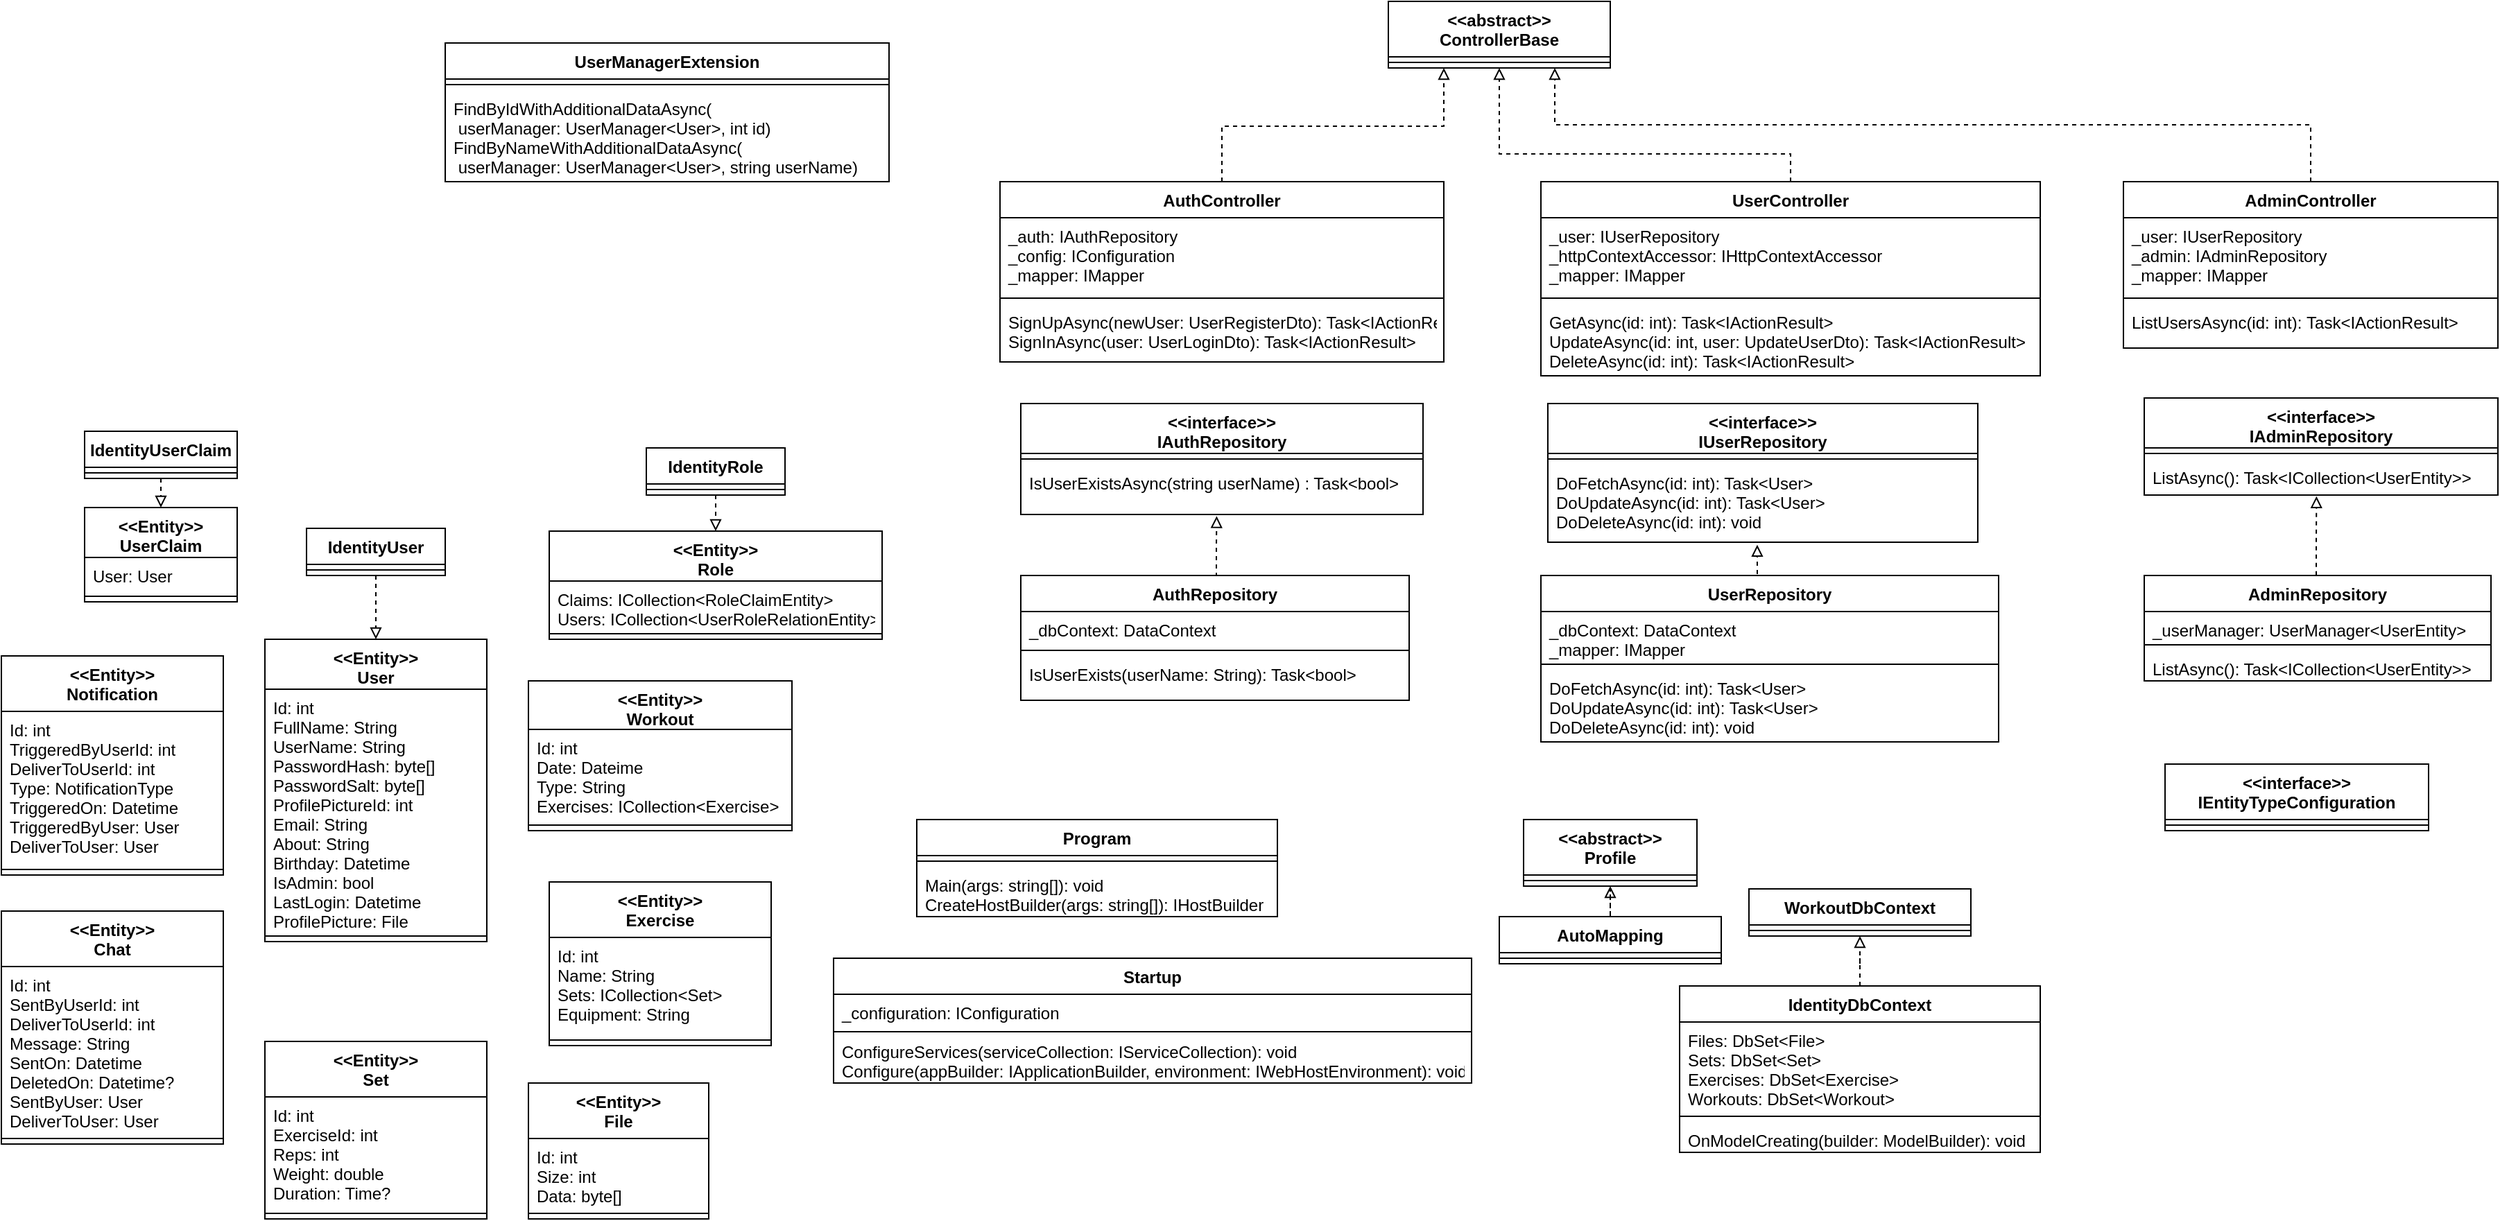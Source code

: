 <mxfile version="14.4.3" type="device"><diagram id="C5RBs43oDa-KdzZeNtuy" name="Page-1"><mxGraphModel dx="2782" dy="2136" grid="1" gridSize="10" guides="1" tooltips="1" connect="1" arrows="1" fold="1" page="1" pageScale="1" pageWidth="827" pageHeight="1169" math="0" shadow="0"><root><mxCell id="WIyWlLk6GJQsqaUBKTNV-0"/><mxCell id="WIyWlLk6GJQsqaUBKTNV-1" parent="WIyWlLk6GJQsqaUBKTNV-0"/><mxCell id="jJZRjI1ncMIVMqgNboZj-0" value="Program" style="swimlane;fontStyle=1;align=center;verticalAlign=top;childLayout=stackLayout;horizontal=1;startSize=26;horizontalStack=0;resizeParent=1;resizeParentMax=0;resizeLast=0;collapsible=1;marginBottom=0;" parent="WIyWlLk6GJQsqaUBKTNV-1" vertex="1"><mxGeometry x="-160" y="470" width="260" height="70" as="geometry"/></mxCell><mxCell id="jJZRjI1ncMIVMqgNboZj-2" value="" style="line;strokeWidth=1;fillColor=none;align=left;verticalAlign=middle;spacingTop=-1;spacingLeft=3;spacingRight=3;rotatable=0;labelPosition=right;points=[];portConstraint=eastwest;" parent="jJZRjI1ncMIVMqgNboZj-0" vertex="1"><mxGeometry y="26" width="260" height="8" as="geometry"/></mxCell><mxCell id="jJZRjI1ncMIVMqgNboZj-3" value="Main(args: string[]): void&#10;CreateHostBuilder(args: string[]): IHostBuilder" style="text;strokeColor=none;fillColor=none;align=left;verticalAlign=top;spacingLeft=4;spacingRight=4;overflow=hidden;rotatable=0;points=[[0,0.5],[1,0.5]];portConstraint=eastwest;" parent="jJZRjI1ncMIVMqgNboZj-0" vertex="1"><mxGeometry y="34" width="260" height="36" as="geometry"/></mxCell><mxCell id="jJZRjI1ncMIVMqgNboZj-8" value="Startup" style="swimlane;fontStyle=1;align=center;verticalAlign=top;childLayout=stackLayout;horizontal=1;startSize=26;horizontalStack=0;resizeParent=1;resizeParentMax=0;resizeLast=0;collapsible=1;marginBottom=0;" parent="WIyWlLk6GJQsqaUBKTNV-1" vertex="1"><mxGeometry x="-220" y="570" width="460" height="90" as="geometry"/></mxCell><mxCell id="jJZRjI1ncMIVMqgNboZj-9" value="_configuration: IConfiguration" style="text;strokeColor=none;fillColor=none;align=left;verticalAlign=top;spacingLeft=4;spacingRight=4;overflow=hidden;rotatable=0;points=[[0,0.5],[1,0.5]];portConstraint=eastwest;" parent="jJZRjI1ncMIVMqgNboZj-8" vertex="1"><mxGeometry y="26" width="460" height="26" as="geometry"/></mxCell><mxCell id="jJZRjI1ncMIVMqgNboZj-10" value="" style="line;strokeWidth=1;fillColor=none;align=left;verticalAlign=middle;spacingTop=-1;spacingLeft=3;spacingRight=3;rotatable=0;labelPosition=right;points=[];portConstraint=eastwest;" parent="jJZRjI1ncMIVMqgNboZj-8" vertex="1"><mxGeometry y="52" width="460" height="2" as="geometry"/></mxCell><mxCell id="jJZRjI1ncMIVMqgNboZj-11" value="ConfigureServices(serviceCollection: IServiceCollection): void&#10;Configure(appBuilder: IApplicationBuilder, environment: IWebHostEnvironment): void" style="text;strokeColor=none;fillColor=none;align=left;verticalAlign=top;spacingLeft=4;spacingRight=4;overflow=hidden;rotatable=0;points=[[0,0.5],[1,0.5]];portConstraint=eastwest;" parent="jJZRjI1ncMIVMqgNboZj-8" vertex="1"><mxGeometry y="54" width="460" height="36" as="geometry"/></mxCell><mxCell id="jJZRjI1ncMIVMqgNboZj-20" style="edgeStyle=orthogonalEdgeStyle;rounded=0;orthogonalLoop=1;jettySize=auto;html=1;entryX=0.5;entryY=1;entryDx=0;entryDy=0;dashed=1;endArrow=block;endFill=0;" parent="WIyWlLk6GJQsqaUBKTNV-1" source="jJZRjI1ncMIVMqgNboZj-12" target="jJZRjI1ncMIVMqgNboZj-16" edge="1"><mxGeometry relative="1" as="geometry"/></mxCell><mxCell id="jJZRjI1ncMIVMqgNboZj-12" value="AutoMapping" style="swimlane;fontStyle=1;align=center;verticalAlign=top;childLayout=stackLayout;horizontal=1;startSize=26;horizontalStack=0;resizeParent=1;resizeParentMax=0;resizeLast=0;collapsible=1;marginBottom=0;" parent="WIyWlLk6GJQsqaUBKTNV-1" vertex="1"><mxGeometry x="260" y="540" width="160" height="34" as="geometry"/></mxCell><mxCell id="jJZRjI1ncMIVMqgNboZj-14" value="" style="line;strokeWidth=1;fillColor=none;align=left;verticalAlign=middle;spacingTop=-1;spacingLeft=3;spacingRight=3;rotatable=0;labelPosition=right;points=[];portConstraint=eastwest;" parent="jJZRjI1ncMIVMqgNboZj-12" vertex="1"><mxGeometry y="26" width="160" height="8" as="geometry"/></mxCell><mxCell id="jJZRjI1ncMIVMqgNboZj-16" value="&lt;&lt;abstract&gt;&gt;&#10;Profile" style="swimlane;fontStyle=1;align=center;verticalAlign=top;childLayout=stackLayout;horizontal=1;startSize=40;horizontalStack=0;resizeParent=1;resizeParentMax=0;resizeLast=0;collapsible=1;marginBottom=0;" parent="WIyWlLk6GJQsqaUBKTNV-1" vertex="1"><mxGeometry x="277.5" y="470" width="125" height="48" as="geometry"><mxRectangle x="-15" y="320" width="110" height="40" as="alternateBounds"/></mxGeometry></mxCell><mxCell id="jJZRjI1ncMIVMqgNboZj-18" value="" style="line;strokeWidth=1;fillColor=none;align=left;verticalAlign=middle;spacingTop=-1;spacingLeft=3;spacingRight=3;rotatable=0;labelPosition=right;points=[];portConstraint=eastwest;" parent="jJZRjI1ncMIVMqgNboZj-16" vertex="1"><mxGeometry y="40" width="125" height="8" as="geometry"/></mxCell><mxCell id="jJZRjI1ncMIVMqgNboZj-21" value="&lt;&lt;Entity&gt;&gt;&#10;User" style="swimlane;fontStyle=1;align=center;verticalAlign=top;childLayout=stackLayout;horizontal=1;startSize=36;horizontalStack=0;resizeParent=1;resizeParentMax=0;resizeLast=0;collapsible=1;marginBottom=0;" parent="WIyWlLk6GJQsqaUBKTNV-1" vertex="1"><mxGeometry x="-630" y="340" width="160" height="218" as="geometry"/></mxCell><mxCell id="jJZRjI1ncMIVMqgNboZj-22" value="Id: int&#10;FullName: String&#10;UserName: String&#10;PasswordHash: byte[]&#10;PasswordSalt: byte[]&#10;ProfilePictureId: int&#10;Email: String&#10;About: String&#10;Birthday: Datetime&#10;IsAdmin: bool&#10;LastLogin: Datetime&#10;ProfilePicture: File" style="text;strokeColor=none;fillColor=none;align=left;verticalAlign=top;spacingLeft=4;spacingRight=4;overflow=hidden;rotatable=0;points=[[0,0.5],[1,0.5]];portConstraint=eastwest;" parent="jJZRjI1ncMIVMqgNboZj-21" vertex="1"><mxGeometry y="36" width="160" height="174" as="geometry"/></mxCell><mxCell id="jJZRjI1ncMIVMqgNboZj-23" value="" style="line;strokeWidth=1;fillColor=none;align=left;verticalAlign=middle;spacingTop=-1;spacingLeft=3;spacingRight=3;rotatable=0;labelPosition=right;points=[];portConstraint=eastwest;" parent="jJZRjI1ncMIVMqgNboZj-21" vertex="1"><mxGeometry y="210" width="160" height="8" as="geometry"/></mxCell><mxCell id="jJZRjI1ncMIVMqgNboZj-25" value="&lt;&lt;Entity&gt;&gt;&#10;Workout" style="swimlane;fontStyle=1;align=center;verticalAlign=top;childLayout=stackLayout;horizontal=1;startSize=35;horizontalStack=0;resizeParent=1;resizeParentMax=0;resizeLast=0;collapsible=1;marginBottom=0;" parent="WIyWlLk6GJQsqaUBKTNV-1" vertex="1"><mxGeometry x="-440" y="370" width="190" height="108" as="geometry"/></mxCell><mxCell id="jJZRjI1ncMIVMqgNboZj-26" value="Id: int&#10;Date: Dateime&#10;Type: String&#10;Exercises: ICollection&lt;Exercise&gt;" style="text;strokeColor=none;fillColor=none;align=left;verticalAlign=top;spacingLeft=4;spacingRight=4;overflow=hidden;rotatable=0;points=[[0,0.5],[1,0.5]];portConstraint=eastwest;" parent="jJZRjI1ncMIVMqgNboZj-25" vertex="1"><mxGeometry y="35" width="190" height="65" as="geometry"/></mxCell><mxCell id="jJZRjI1ncMIVMqgNboZj-27" value="" style="line;strokeWidth=1;fillColor=none;align=left;verticalAlign=middle;spacingTop=-1;spacingLeft=3;spacingRight=3;rotatable=0;labelPosition=right;points=[];portConstraint=eastwest;" parent="jJZRjI1ncMIVMqgNboZj-25" vertex="1"><mxGeometry y="100" width="190" height="8" as="geometry"/></mxCell><mxCell id="jJZRjI1ncMIVMqgNboZj-29" value="&lt;&lt;Entity&gt;&gt;&#10;Exercise" style="swimlane;fontStyle=1;align=center;verticalAlign=top;childLayout=stackLayout;horizontal=1;startSize=40;horizontalStack=0;resizeParent=1;resizeParentMax=0;resizeLast=0;collapsible=1;marginBottom=0;" parent="WIyWlLk6GJQsqaUBKTNV-1" vertex="1"><mxGeometry x="-425" y="515" width="160" height="118" as="geometry"/></mxCell><mxCell id="jJZRjI1ncMIVMqgNboZj-30" value="Id: int&#10;Name: String&#10;Sets: ICollection&lt;Set&gt;&#10;Equipment: String" style="text;strokeColor=none;fillColor=none;align=left;verticalAlign=top;spacingLeft=4;spacingRight=4;overflow=hidden;rotatable=0;points=[[0,0.5],[1,0.5]];portConstraint=eastwest;" parent="jJZRjI1ncMIVMqgNboZj-29" vertex="1"><mxGeometry y="40" width="160" height="70" as="geometry"/></mxCell><mxCell id="jJZRjI1ncMIVMqgNboZj-31" value="" style="line;strokeWidth=1;fillColor=none;align=left;verticalAlign=middle;spacingTop=-1;spacingLeft=3;spacingRight=3;rotatable=0;labelPosition=right;points=[];portConstraint=eastwest;" parent="jJZRjI1ncMIVMqgNboZj-29" vertex="1"><mxGeometry y="110" width="160" height="8" as="geometry"/></mxCell><mxCell id="jJZRjI1ncMIVMqgNboZj-41" style="edgeStyle=orthogonalEdgeStyle;rounded=0;orthogonalLoop=1;jettySize=auto;html=1;entryX=0.5;entryY=1;entryDx=0;entryDy=0;dashed=1;endArrow=block;endFill=0;" parent="WIyWlLk6GJQsqaUBKTNV-1" source="jJZRjI1ncMIVMqgNboZj-33" target="jJZRjI1ncMIVMqgNboZj-37" edge="1"><mxGeometry relative="1" as="geometry"/></mxCell><mxCell id="jJZRjI1ncMIVMqgNboZj-33" value="IdentityDbContext" style="swimlane;fontStyle=1;align=center;verticalAlign=top;childLayout=stackLayout;horizontal=1;startSize=26;horizontalStack=0;resizeParent=1;resizeParentMax=0;resizeLast=0;collapsible=1;marginBottom=0;" parent="WIyWlLk6GJQsqaUBKTNV-1" vertex="1"><mxGeometry x="390" y="590" width="260" height="120" as="geometry"/></mxCell><mxCell id="jJZRjI1ncMIVMqgNboZj-34" value="Files: DbSet&lt;File&gt;&#10;Sets: DbSet&lt;Set&gt;&#10;Exercises: DbSet&lt;Exercise&gt;&#10;Workouts: DbSet&lt;Workout&gt;" style="text;strokeColor=none;fillColor=none;align=left;verticalAlign=top;spacingLeft=4;spacingRight=4;overflow=hidden;rotatable=0;points=[[0,0.5],[1,0.5]];portConstraint=eastwest;" parent="jJZRjI1ncMIVMqgNboZj-33" vertex="1"><mxGeometry y="26" width="260" height="64" as="geometry"/></mxCell><mxCell id="jJZRjI1ncMIVMqgNboZj-35" value="" style="line;strokeWidth=1;fillColor=none;align=left;verticalAlign=middle;spacingTop=-1;spacingLeft=3;spacingRight=3;rotatable=0;labelPosition=right;points=[];portConstraint=eastwest;" parent="jJZRjI1ncMIVMqgNboZj-33" vertex="1"><mxGeometry y="90" width="260" height="8" as="geometry"/></mxCell><mxCell id="jJZRjI1ncMIVMqgNboZj-36" value="OnModelCreating(builder: ModelBuilder): void" style="text;strokeColor=none;fillColor=none;align=left;verticalAlign=top;spacingLeft=4;spacingRight=4;overflow=hidden;rotatable=0;points=[[0,0.5],[1,0.5]];portConstraint=eastwest;" parent="jJZRjI1ncMIVMqgNboZj-33" vertex="1"><mxGeometry y="98" width="260" height="22" as="geometry"/></mxCell><mxCell id="jJZRjI1ncMIVMqgNboZj-37" value="WorkoutDbContext" style="swimlane;fontStyle=1;align=center;verticalAlign=top;childLayout=stackLayout;horizontal=1;startSize=26;horizontalStack=0;resizeParent=1;resizeParentMax=0;resizeLast=0;collapsible=1;marginBottom=0;" parent="WIyWlLk6GJQsqaUBKTNV-1" vertex="1"><mxGeometry x="440" y="520" width="160" height="34" as="geometry"/></mxCell><mxCell id="jJZRjI1ncMIVMqgNboZj-39" value="" style="line;strokeWidth=1;fillColor=none;align=left;verticalAlign=middle;spacingTop=-1;spacingLeft=3;spacingRight=3;rotatable=0;labelPosition=right;points=[];portConstraint=eastwest;" parent="jJZRjI1ncMIVMqgNboZj-37" vertex="1"><mxGeometry y="26" width="160" height="8" as="geometry"/></mxCell><mxCell id="jJZRjI1ncMIVMqgNboZj-42" value="&lt;&lt;abstract&gt;&gt;&#10;ControllerBase" style="swimlane;fontStyle=1;align=center;verticalAlign=top;childLayout=stackLayout;horizontal=1;startSize=40;horizontalStack=0;resizeParent=1;resizeParentMax=0;resizeLast=0;collapsible=1;marginBottom=0;" parent="WIyWlLk6GJQsqaUBKTNV-1" vertex="1"><mxGeometry x="180" y="-120" width="160" height="48" as="geometry"/></mxCell><mxCell id="jJZRjI1ncMIVMqgNboZj-44" value="" style="line;strokeWidth=1;fillColor=none;align=left;verticalAlign=middle;spacingTop=-1;spacingLeft=3;spacingRight=3;rotatable=0;labelPosition=right;points=[];portConstraint=eastwest;" parent="jJZRjI1ncMIVMqgNboZj-42" vertex="1"><mxGeometry y="40" width="160" height="8" as="geometry"/></mxCell><mxCell id="jJZRjI1ncMIVMqgNboZj-50" style="edgeStyle=orthogonalEdgeStyle;rounded=0;orthogonalLoop=1;jettySize=auto;html=1;dashed=1;endArrow=block;endFill=0;exitX=0.5;exitY=0;exitDx=0;exitDy=0;entryX=0.25;entryY=1;entryDx=0;entryDy=0;" parent="WIyWlLk6GJQsqaUBKTNV-1" source="jJZRjI1ncMIVMqgNboZj-46" target="jJZRjI1ncMIVMqgNboZj-42" edge="1"><mxGeometry relative="1" as="geometry"><mxPoint x="210" y="-50" as="targetPoint"/><Array as="points"><mxPoint x="60" y="-30"/><mxPoint x="220" y="-30"/></Array></mxGeometry></mxCell><mxCell id="jJZRjI1ncMIVMqgNboZj-46" value="AuthController" style="swimlane;fontStyle=1;align=center;verticalAlign=top;childLayout=stackLayout;horizontal=1;startSize=26;horizontalStack=0;resizeParent=1;resizeParentMax=0;resizeLast=0;collapsible=1;marginBottom=0;" parent="WIyWlLk6GJQsqaUBKTNV-1" vertex="1"><mxGeometry x="-100" y="10" width="320" height="130" as="geometry"/></mxCell><mxCell id="jJZRjI1ncMIVMqgNboZj-47" value="_auth: IAuthRepository&#10;_config: IConfiguration&#10;_mapper: IMapper" style="text;strokeColor=none;fillColor=none;align=left;verticalAlign=top;spacingLeft=4;spacingRight=4;overflow=hidden;rotatable=0;points=[[0,0.5],[1,0.5]];portConstraint=eastwest;" parent="jJZRjI1ncMIVMqgNboZj-46" vertex="1"><mxGeometry y="26" width="320" height="54" as="geometry"/></mxCell><mxCell id="jJZRjI1ncMIVMqgNboZj-48" value="" style="line;strokeWidth=1;fillColor=none;align=left;verticalAlign=middle;spacingTop=-1;spacingLeft=3;spacingRight=3;rotatable=0;labelPosition=right;points=[];portConstraint=eastwest;" parent="jJZRjI1ncMIVMqgNboZj-46" vertex="1"><mxGeometry y="80" width="320" height="8" as="geometry"/></mxCell><mxCell id="jJZRjI1ncMIVMqgNboZj-49" value="SignUpAsync(newUser: UserRegisterDto): Task&lt;IActionResult&gt;&#10;SignInAsync(user: UserLoginDto): Task&lt;IActionResult&gt;" style="text;strokeColor=none;fillColor=none;align=left;verticalAlign=top;spacingLeft=4;spacingRight=4;overflow=hidden;rotatable=0;points=[[0,0.5],[1,0.5]];portConstraint=eastwest;" parent="jJZRjI1ncMIVMqgNboZj-46" vertex="1"><mxGeometry y="88" width="320" height="42" as="geometry"/></mxCell><mxCell id="jJZRjI1ncMIVMqgNboZj-51" value="&lt;&lt;interface&gt;&gt;&#10;IAuthRepository" style="swimlane;fontStyle=1;align=center;verticalAlign=top;childLayout=stackLayout;horizontal=1;startSize=36;horizontalStack=0;resizeParent=1;resizeParentMax=0;resizeLast=0;collapsible=1;marginBottom=0;" parent="WIyWlLk6GJQsqaUBKTNV-1" vertex="1"><mxGeometry x="-85" y="170" width="290" height="80" as="geometry"/></mxCell><mxCell id="jJZRjI1ncMIVMqgNboZj-53" value="" style="line;strokeWidth=1;fillColor=none;align=left;verticalAlign=middle;spacingTop=-1;spacingLeft=3;spacingRight=3;rotatable=0;labelPosition=right;points=[];portConstraint=eastwest;" parent="jJZRjI1ncMIVMqgNboZj-51" vertex="1"><mxGeometry y="36" width="290" height="8" as="geometry"/></mxCell><mxCell id="jJZRjI1ncMIVMqgNboZj-54" value="IsUserExistsAsync(string userName) : Task&lt;bool&gt;" style="text;strokeColor=none;fillColor=none;align=left;verticalAlign=top;spacingLeft=4;spacingRight=4;overflow=hidden;rotatable=0;points=[[0,0.5],[1,0.5]];portConstraint=eastwest;" parent="jJZRjI1ncMIVMqgNboZj-51" vertex="1"><mxGeometry y="44" width="290" height="36" as="geometry"/></mxCell><mxCell id="jJZRjI1ncMIVMqgNboZj-59" style="edgeStyle=orthogonalEdgeStyle;rounded=0;orthogonalLoop=1;jettySize=auto;html=1;entryX=0.487;entryY=1.033;entryDx=0;entryDy=0;entryPerimeter=0;dashed=1;endArrow=block;endFill=0;exitX=0.5;exitY=0;exitDx=0;exitDy=0;" parent="WIyWlLk6GJQsqaUBKTNV-1" source="jJZRjI1ncMIVMqgNboZj-55" target="jJZRjI1ncMIVMqgNboZj-54" edge="1"><mxGeometry relative="1" as="geometry"><Array as="points"><mxPoint x="56" y="294"/><mxPoint x="56" y="272"/><mxPoint x="56" y="272"/></Array><mxPoint x="56" y="280" as="sourcePoint"/></mxGeometry></mxCell><mxCell id="jJZRjI1ncMIVMqgNboZj-55" value="AuthRepository" style="swimlane;fontStyle=1;align=center;verticalAlign=top;childLayout=stackLayout;horizontal=1;startSize=26;horizontalStack=0;resizeParent=1;resizeParentMax=0;resizeLast=0;collapsible=1;marginBottom=0;" parent="WIyWlLk6GJQsqaUBKTNV-1" vertex="1"><mxGeometry x="-85" y="294" width="280" height="90" as="geometry"/></mxCell><mxCell id="jJZRjI1ncMIVMqgNboZj-56" value="_dbContext: DataContext" style="text;strokeColor=none;fillColor=none;align=left;verticalAlign=top;spacingLeft=4;spacingRight=4;overflow=hidden;rotatable=0;points=[[0,0.5],[1,0.5]];portConstraint=eastwest;" parent="jJZRjI1ncMIVMqgNboZj-55" vertex="1"><mxGeometry y="26" width="280" height="24" as="geometry"/></mxCell><mxCell id="jJZRjI1ncMIVMqgNboZj-57" value="" style="line;strokeWidth=1;fillColor=none;align=left;verticalAlign=middle;spacingTop=-1;spacingLeft=3;spacingRight=3;rotatable=0;labelPosition=right;points=[];portConstraint=eastwest;" parent="jJZRjI1ncMIVMqgNboZj-55" vertex="1"><mxGeometry y="50" width="280" height="8" as="geometry"/></mxCell><mxCell id="jJZRjI1ncMIVMqgNboZj-58" value="IsUserExists(userName: String): Task&lt;bool&gt;&#10;" style="text;strokeColor=none;fillColor=none;align=left;verticalAlign=top;spacingLeft=4;spacingRight=4;overflow=hidden;rotatable=0;points=[[0,0.5],[1,0.5]];portConstraint=eastwest;" parent="jJZRjI1ncMIVMqgNboZj-55" vertex="1"><mxGeometry y="58" width="280" height="32" as="geometry"/></mxCell><mxCell id="jJZRjI1ncMIVMqgNboZj-64" style="edgeStyle=orthogonalEdgeStyle;rounded=0;orthogonalLoop=1;jettySize=auto;html=1;dashed=1;endArrow=block;endFill=0;exitX=0.5;exitY=0;exitDx=0;exitDy=0;" parent="WIyWlLk6GJQsqaUBKTNV-1" source="jJZRjI1ncMIVMqgNboZj-60" edge="1"><mxGeometry relative="1" as="geometry"><mxPoint x="260" y="-72" as="targetPoint"/><Array as="points"><mxPoint x="470" y="-10"/><mxPoint x="260" y="-10"/></Array></mxGeometry></mxCell><mxCell id="jJZRjI1ncMIVMqgNboZj-60" value="UserController" style="swimlane;fontStyle=1;align=center;verticalAlign=top;childLayout=stackLayout;horizontal=1;startSize=26;horizontalStack=0;resizeParent=1;resizeParentMax=0;resizeLast=0;collapsible=1;marginBottom=0;" parent="WIyWlLk6GJQsqaUBKTNV-1" vertex="1"><mxGeometry x="290" y="10" width="360" height="140" as="geometry"><mxRectangle x="290" y="10" width="120" height="26" as="alternateBounds"/></mxGeometry></mxCell><mxCell id="jJZRjI1ncMIVMqgNboZj-61" value="_user: IUserRepository&#10;_httpContextAccessor: IHttpContextAccessor&#10;_mapper: IMapper" style="text;strokeColor=none;fillColor=none;align=left;verticalAlign=top;spacingLeft=4;spacingRight=4;overflow=hidden;rotatable=0;points=[[0,0.5],[1,0.5]];portConstraint=eastwest;" parent="jJZRjI1ncMIVMqgNboZj-60" vertex="1"><mxGeometry y="26" width="360" height="54" as="geometry"/></mxCell><mxCell id="jJZRjI1ncMIVMqgNboZj-62" value="" style="line;strokeWidth=1;fillColor=none;align=left;verticalAlign=middle;spacingTop=-1;spacingLeft=3;spacingRight=3;rotatable=0;labelPosition=right;points=[];portConstraint=eastwest;" parent="jJZRjI1ncMIVMqgNboZj-60" vertex="1"><mxGeometry y="80" width="360" height="8" as="geometry"/></mxCell><mxCell id="jJZRjI1ncMIVMqgNboZj-63" value="GetAsync(id: int): Task&lt;IActionResult&gt;&#10;UpdateAsync(id: int, user: UpdateUserDto): Task&lt;IActionResult&gt;&#10;DeleteAsync(id: int): Task&lt;IActionResult&gt;" style="text;strokeColor=none;fillColor=none;align=left;verticalAlign=top;spacingLeft=4;spacingRight=4;overflow=hidden;rotatable=0;points=[[0,0.5],[1,0.5]];portConstraint=eastwest;" parent="jJZRjI1ncMIVMqgNboZj-60" vertex="1"><mxGeometry y="88" width="360" height="52" as="geometry"/></mxCell><mxCell id="jJZRjI1ncMIVMqgNboZj-65" value="&lt;&lt;interface&gt;&gt;&#10;IUserRepository" style="swimlane;fontStyle=1;align=center;verticalAlign=top;childLayout=stackLayout;horizontal=1;startSize=36;horizontalStack=0;resizeParent=1;resizeParentMax=0;resizeLast=0;collapsible=1;marginBottom=0;" parent="WIyWlLk6GJQsqaUBKTNV-1" vertex="1"><mxGeometry x="295" y="170" width="310" height="100" as="geometry"/></mxCell><mxCell id="jJZRjI1ncMIVMqgNboZj-66" value="" style="line;strokeWidth=1;fillColor=none;align=left;verticalAlign=middle;spacingTop=-1;spacingLeft=3;spacingRight=3;rotatable=0;labelPosition=right;points=[];portConstraint=eastwest;" parent="jJZRjI1ncMIVMqgNboZj-65" vertex="1"><mxGeometry y="36" width="310" height="8" as="geometry"/></mxCell><mxCell id="jJZRjI1ncMIVMqgNboZj-67" value="DoFetchAsync(id: int): Task&lt;User&gt;&#10;DoUpdateAsync(id: int): Task&lt;User&gt;&#10;DoDeleteAsync(id: int): void" style="text;strokeColor=none;fillColor=none;align=left;verticalAlign=top;spacingLeft=4;spacingRight=4;overflow=hidden;rotatable=0;points=[[0,0.5],[1,0.5]];portConstraint=eastwest;" parent="jJZRjI1ncMIVMqgNboZj-65" vertex="1"><mxGeometry y="44" width="310" height="56" as="geometry"/></mxCell><mxCell id="jJZRjI1ncMIVMqgNboZj-68" style="edgeStyle=orthogonalEdgeStyle;rounded=0;orthogonalLoop=1;jettySize=auto;html=1;entryX=0.487;entryY=1.033;entryDx=0;entryDy=0;entryPerimeter=0;dashed=1;endArrow=block;endFill=0;exitX=0.5;exitY=0;exitDx=0;exitDy=0;" parent="WIyWlLk6GJQsqaUBKTNV-1" source="jJZRjI1ncMIVMqgNboZj-69" target="jJZRjI1ncMIVMqgNboZj-67" edge="1"><mxGeometry relative="1" as="geometry"><Array as="points"><mxPoint x="446" y="304"/></Array></mxGeometry></mxCell><mxCell id="jJZRjI1ncMIVMqgNboZj-69" value="UserRepository" style="swimlane;fontStyle=1;align=center;verticalAlign=top;childLayout=stackLayout;horizontal=1;startSize=26;horizontalStack=0;resizeParent=1;resizeParentMax=0;resizeLast=0;collapsible=1;marginBottom=0;" parent="WIyWlLk6GJQsqaUBKTNV-1" vertex="1"><mxGeometry x="290" y="294" width="330" height="120" as="geometry"/></mxCell><mxCell id="jJZRjI1ncMIVMqgNboZj-70" value="_dbContext: DataContext&#10;_mapper: IMapper" style="text;strokeColor=none;fillColor=none;align=left;verticalAlign=top;spacingLeft=4;spacingRight=4;overflow=hidden;rotatable=0;points=[[0,0.5],[1,0.5]];portConstraint=eastwest;" parent="jJZRjI1ncMIVMqgNboZj-69" vertex="1"><mxGeometry y="26" width="330" height="34" as="geometry"/></mxCell><mxCell id="jJZRjI1ncMIVMqgNboZj-71" value="" style="line;strokeWidth=1;fillColor=none;align=left;verticalAlign=middle;spacingTop=-1;spacingLeft=3;spacingRight=3;rotatable=0;labelPosition=right;points=[];portConstraint=eastwest;" parent="jJZRjI1ncMIVMqgNboZj-69" vertex="1"><mxGeometry y="60" width="330" height="8" as="geometry"/></mxCell><mxCell id="jJZRjI1ncMIVMqgNboZj-72" value="DoFetchAsync(id: int): Task&lt;User&gt;&#10;DoUpdateAsync(id: int): Task&lt;User&gt;&#10;DoDeleteAsync(id: int): void" style="text;strokeColor=none;fillColor=none;align=left;verticalAlign=top;spacingLeft=4;spacingRight=4;overflow=hidden;rotatable=0;points=[[0,0.5],[1,0.5]];portConstraint=eastwest;" parent="jJZRjI1ncMIVMqgNboZj-69" vertex="1"><mxGeometry y="68" width="330" height="52" as="geometry"/></mxCell><mxCell id="jJZRjI1ncMIVMqgNboZj-73" value="&lt;&lt;Entity&gt;&gt;&#10;Set" style="swimlane;fontStyle=1;align=center;verticalAlign=top;childLayout=stackLayout;horizontal=1;startSize=40;horizontalStack=0;resizeParent=1;resizeParentMax=0;resizeLast=0;collapsible=1;marginBottom=0;" parent="WIyWlLk6GJQsqaUBKTNV-1" vertex="1"><mxGeometry x="-630" y="630" width="160" height="128" as="geometry"/></mxCell><mxCell id="jJZRjI1ncMIVMqgNboZj-74" value="Id: int&#10;ExerciseId: int&#10;Reps: int&#10;Weight: double&#10;Duration: Time?" style="text;strokeColor=none;fillColor=none;align=left;verticalAlign=top;spacingLeft=4;spacingRight=4;overflow=hidden;rotatable=0;points=[[0,0.5],[1,0.5]];portConstraint=eastwest;" parent="jJZRjI1ncMIVMqgNboZj-73" vertex="1"><mxGeometry y="40" width="160" height="80" as="geometry"/></mxCell><mxCell id="jJZRjI1ncMIVMqgNboZj-75" value="" style="line;strokeWidth=1;fillColor=none;align=left;verticalAlign=middle;spacingTop=-1;spacingLeft=3;spacingRight=3;rotatable=0;labelPosition=right;points=[];portConstraint=eastwest;" parent="jJZRjI1ncMIVMqgNboZj-73" vertex="1"><mxGeometry y="120" width="160" height="8" as="geometry"/></mxCell><mxCell id="jJZRjI1ncMIVMqgNboZj-76" value="&lt;&lt;Entity&gt;&gt;&#10;Notification" style="swimlane;fontStyle=1;align=center;verticalAlign=top;childLayout=stackLayout;horizontal=1;startSize=40;horizontalStack=0;resizeParent=1;resizeParentMax=0;resizeLast=0;collapsible=1;marginBottom=0;" parent="WIyWlLk6GJQsqaUBKTNV-1" vertex="1"><mxGeometry x="-820" y="352" width="160" height="158" as="geometry"/></mxCell><mxCell id="jJZRjI1ncMIVMqgNboZj-77" value="Id: int&#10;TriggeredByUserId: int&#10;DeliverToUserId: int&#10;Type: NotificationType&#10;TriggeredOn: Datetime&#10;TriggeredByUser: User&#10;DeliverToUser: User" style="text;strokeColor=none;fillColor=none;align=left;verticalAlign=top;spacingLeft=4;spacingRight=4;overflow=hidden;rotatable=0;points=[[0,0.5],[1,0.5]];portConstraint=eastwest;" parent="jJZRjI1ncMIVMqgNboZj-76" vertex="1"><mxGeometry y="40" width="160" height="110" as="geometry"/></mxCell><mxCell id="jJZRjI1ncMIVMqgNboZj-78" value="" style="line;strokeWidth=1;fillColor=none;align=left;verticalAlign=middle;spacingTop=-1;spacingLeft=3;spacingRight=3;rotatable=0;labelPosition=right;points=[];portConstraint=eastwest;" parent="jJZRjI1ncMIVMqgNboZj-76" vertex="1"><mxGeometry y="150" width="160" height="8" as="geometry"/></mxCell><mxCell id="jJZRjI1ncMIVMqgNboZj-79" value="&lt;&lt;Entity&gt;&gt;&#10;Chat" style="swimlane;fontStyle=1;align=center;verticalAlign=top;childLayout=stackLayout;horizontal=1;startSize=40;horizontalStack=0;resizeParent=1;resizeParentMax=0;resizeLast=0;collapsible=1;marginBottom=0;" parent="WIyWlLk6GJQsqaUBKTNV-1" vertex="1"><mxGeometry x="-820" y="536" width="160" height="168" as="geometry"/></mxCell><mxCell id="jJZRjI1ncMIVMqgNboZj-80" value="Id: int&#10;SentByUserId: int&#10;DeliverToUserId: int&#10;Message: String&#10;SentOn: Datetime&#10;DeletedOn: Datetime?&#10;SentByUser: User&#10;DeliverToUser: User" style="text;strokeColor=none;fillColor=none;align=left;verticalAlign=top;spacingLeft=4;spacingRight=4;overflow=hidden;rotatable=0;points=[[0,0.5],[1,0.5]];portConstraint=eastwest;" parent="jJZRjI1ncMIVMqgNboZj-79" vertex="1"><mxGeometry y="40" width="160" height="120" as="geometry"/></mxCell><mxCell id="jJZRjI1ncMIVMqgNboZj-81" value="" style="line;strokeWidth=1;fillColor=none;align=left;verticalAlign=middle;spacingTop=-1;spacingLeft=3;spacingRight=3;rotatable=0;labelPosition=right;points=[];portConstraint=eastwest;" parent="jJZRjI1ncMIVMqgNboZj-79" vertex="1"><mxGeometry y="160" width="160" height="8" as="geometry"/></mxCell><mxCell id="jJZRjI1ncMIVMqgNboZj-82" value="&lt;&lt;Entity&gt;&gt;&#10;File" style="swimlane;fontStyle=1;align=center;verticalAlign=top;childLayout=stackLayout;horizontal=1;startSize=40;horizontalStack=0;resizeParent=1;resizeParentMax=0;resizeLast=0;collapsible=1;marginBottom=0;" parent="WIyWlLk6GJQsqaUBKTNV-1" vertex="1"><mxGeometry x="-440" y="660" width="130" height="98" as="geometry"/></mxCell><mxCell id="jJZRjI1ncMIVMqgNboZj-83" value="Id: int&#10;Size: int&#10;Data: byte[]" style="text;strokeColor=none;fillColor=none;align=left;verticalAlign=top;spacingLeft=4;spacingRight=4;overflow=hidden;rotatable=0;points=[[0,0.5],[1,0.5]];portConstraint=eastwest;" parent="jJZRjI1ncMIVMqgNboZj-82" vertex="1"><mxGeometry y="40" width="130" height="50" as="geometry"/></mxCell><mxCell id="jJZRjI1ncMIVMqgNboZj-84" value="" style="line;strokeWidth=1;fillColor=none;align=left;verticalAlign=middle;spacingTop=-1;spacingLeft=3;spacingRight=3;rotatable=0;labelPosition=right;points=[];portConstraint=eastwest;" parent="jJZRjI1ncMIVMqgNboZj-82" vertex="1"><mxGeometry y="90" width="130" height="8" as="geometry"/></mxCell><mxCell id="XvJxN6UG3wJxyjAb89mD-0" value="IdentityUser" style="swimlane;fontStyle=1;align=center;verticalAlign=top;childLayout=stackLayout;horizontal=1;startSize=26;horizontalStack=0;resizeParent=1;resizeParentMax=0;resizeLast=0;collapsible=1;marginBottom=0;" vertex="1" parent="WIyWlLk6GJQsqaUBKTNV-1"><mxGeometry x="-600" y="260" width="100" height="34" as="geometry"/></mxCell><mxCell id="XvJxN6UG3wJxyjAb89mD-2" value="" style="line;strokeWidth=1;fillColor=none;align=left;verticalAlign=middle;spacingTop=-1;spacingLeft=3;spacingRight=3;rotatable=0;labelPosition=right;points=[];portConstraint=eastwest;" vertex="1" parent="XvJxN6UG3wJxyjAb89mD-0"><mxGeometry y="26" width="100" height="8" as="geometry"/></mxCell><mxCell id="XvJxN6UG3wJxyjAb89mD-4" style="edgeStyle=orthogonalEdgeStyle;rounded=0;orthogonalLoop=1;jettySize=auto;html=1;dashed=1;endArrow=block;endFill=0;exitX=0.5;exitY=1;exitDx=0;exitDy=0;entryX=0.5;entryY=0;entryDx=0;entryDy=0;" edge="1" parent="WIyWlLk6GJQsqaUBKTNV-1" source="XvJxN6UG3wJxyjAb89mD-0" target="jJZRjI1ncMIVMqgNboZj-21"><mxGeometry relative="1" as="geometry"><mxPoint x="-560" y="306" as="sourcePoint"/><mxPoint x="-520" y="320" as="targetPoint"/></mxGeometry></mxCell><mxCell id="XvJxN6UG3wJxyjAb89mD-5" value="&lt;&lt;Entity&gt;&gt;&#10;Role" style="swimlane;fontStyle=1;align=center;verticalAlign=top;childLayout=stackLayout;horizontal=1;startSize=36;horizontalStack=0;resizeParent=1;resizeParentMax=0;resizeLast=0;collapsible=1;marginBottom=0;" vertex="1" parent="WIyWlLk6GJQsqaUBKTNV-1"><mxGeometry x="-425" y="262" width="240" height="78" as="geometry"/></mxCell><mxCell id="XvJxN6UG3wJxyjAb89mD-6" value="Claims: ICollection&lt;RoleClaimEntity&gt;&#10;Users: ICollection&lt;UserRoleRelationEntity&gt;" style="text;strokeColor=none;fillColor=none;align=left;verticalAlign=top;spacingLeft=4;spacingRight=4;overflow=hidden;rotatable=0;points=[[0,0.5],[1,0.5]];portConstraint=eastwest;" vertex="1" parent="XvJxN6UG3wJxyjAb89mD-5"><mxGeometry y="36" width="240" height="34" as="geometry"/></mxCell><mxCell id="XvJxN6UG3wJxyjAb89mD-7" value="" style="line;strokeWidth=1;fillColor=none;align=left;verticalAlign=middle;spacingTop=-1;spacingLeft=3;spacingRight=3;rotatable=0;labelPosition=right;points=[];portConstraint=eastwest;" vertex="1" parent="XvJxN6UG3wJxyjAb89mD-5"><mxGeometry y="70" width="240" height="8" as="geometry"/></mxCell><mxCell id="XvJxN6UG3wJxyjAb89mD-8" value="IdentityRole" style="swimlane;fontStyle=1;align=center;verticalAlign=top;childLayout=stackLayout;horizontal=1;startSize=26;horizontalStack=0;resizeParent=1;resizeParentMax=0;resizeLast=0;collapsible=1;marginBottom=0;" vertex="1" parent="WIyWlLk6GJQsqaUBKTNV-1"><mxGeometry x="-355" y="202" width="100" height="34" as="geometry"/></mxCell><mxCell id="XvJxN6UG3wJxyjAb89mD-9" value="" style="line;strokeWidth=1;fillColor=none;align=left;verticalAlign=middle;spacingTop=-1;spacingLeft=3;spacingRight=3;rotatable=0;labelPosition=right;points=[];portConstraint=eastwest;" vertex="1" parent="XvJxN6UG3wJxyjAb89mD-8"><mxGeometry y="26" width="100" height="8" as="geometry"/></mxCell><mxCell id="XvJxN6UG3wJxyjAb89mD-10" style="edgeStyle=orthogonalEdgeStyle;rounded=0;orthogonalLoop=1;jettySize=auto;html=1;dashed=1;endArrow=block;endFill=0;exitX=0.5;exitY=1;exitDx=0;exitDy=0;entryX=0.5;entryY=0;entryDx=0;entryDy=0;" edge="1" parent="WIyWlLk6GJQsqaUBKTNV-1" source="XvJxN6UG3wJxyjAb89mD-8" target="XvJxN6UG3wJxyjAb89mD-5"><mxGeometry relative="1" as="geometry"><mxPoint x="-355" y="228" as="sourcePoint"/><mxPoint x="-315" y="242" as="targetPoint"/></mxGeometry></mxCell><mxCell id="XvJxN6UG3wJxyjAb89mD-11" value="&lt;&lt;Entity&gt;&gt;&#10;UserClaim" style="swimlane;fontStyle=1;align=center;verticalAlign=top;childLayout=stackLayout;horizontal=1;startSize=36;horizontalStack=0;resizeParent=1;resizeParentMax=0;resizeLast=0;collapsible=1;marginBottom=0;" vertex="1" parent="WIyWlLk6GJQsqaUBKTNV-1"><mxGeometry x="-760" y="245" width="110" height="68" as="geometry"/></mxCell><mxCell id="XvJxN6UG3wJxyjAb89mD-12" value="User: User" style="text;strokeColor=none;fillColor=none;align=left;verticalAlign=top;spacingLeft=4;spacingRight=4;overflow=hidden;rotatable=0;points=[[0,0.5],[1,0.5]];portConstraint=eastwest;" vertex="1" parent="XvJxN6UG3wJxyjAb89mD-11"><mxGeometry y="36" width="110" height="24" as="geometry"/></mxCell><mxCell id="XvJxN6UG3wJxyjAb89mD-13" value="" style="line;strokeWidth=1;fillColor=none;align=left;verticalAlign=middle;spacingTop=-1;spacingLeft=3;spacingRight=3;rotatable=0;labelPosition=right;points=[];portConstraint=eastwest;" vertex="1" parent="XvJxN6UG3wJxyjAb89mD-11"><mxGeometry y="60" width="110" height="8" as="geometry"/></mxCell><mxCell id="XvJxN6UG3wJxyjAb89mD-14" value="IdentityUserClaim" style="swimlane;fontStyle=1;align=center;verticalAlign=top;childLayout=stackLayout;horizontal=1;startSize=26;horizontalStack=0;resizeParent=1;resizeParentMax=0;resizeLast=0;collapsible=1;marginBottom=0;" vertex="1" parent="WIyWlLk6GJQsqaUBKTNV-1"><mxGeometry x="-760" y="190" width="110" height="34" as="geometry"/></mxCell><mxCell id="XvJxN6UG3wJxyjAb89mD-15" value="" style="line;strokeWidth=1;fillColor=none;align=left;verticalAlign=middle;spacingTop=-1;spacingLeft=3;spacingRight=3;rotatable=0;labelPosition=right;points=[];portConstraint=eastwest;" vertex="1" parent="XvJxN6UG3wJxyjAb89mD-14"><mxGeometry y="26" width="110" height="8" as="geometry"/></mxCell><mxCell id="XvJxN6UG3wJxyjAb89mD-16" style="edgeStyle=orthogonalEdgeStyle;rounded=0;orthogonalLoop=1;jettySize=auto;html=1;dashed=1;endArrow=block;endFill=0;exitX=0.5;exitY=1;exitDx=0;exitDy=0;entryX=0.5;entryY=0;entryDx=0;entryDy=0;" edge="1" parent="WIyWlLk6GJQsqaUBKTNV-1" source="XvJxN6UG3wJxyjAb89mD-14" target="XvJxN6UG3wJxyjAb89mD-11"><mxGeometry relative="1" as="geometry"><mxPoint x="-755" y="219" as="sourcePoint"/><mxPoint x="-715" y="233" as="targetPoint"/></mxGeometry></mxCell><mxCell id="XvJxN6UG3wJxyjAb89mD-17" value="UserManagerExtension" style="swimlane;fontStyle=1;align=center;verticalAlign=top;childLayout=stackLayout;horizontal=1;startSize=26;horizontalStack=0;resizeParent=1;resizeParentMax=0;resizeLast=0;collapsible=1;marginBottom=0;" vertex="1" parent="WIyWlLk6GJQsqaUBKTNV-1"><mxGeometry x="-500" y="-90" width="320" height="100" as="geometry"/></mxCell><mxCell id="XvJxN6UG3wJxyjAb89mD-19" value="" style="line;strokeWidth=1;fillColor=none;align=left;verticalAlign=middle;spacingTop=-1;spacingLeft=3;spacingRight=3;rotatable=0;labelPosition=right;points=[];portConstraint=eastwest;" vertex="1" parent="XvJxN6UG3wJxyjAb89mD-17"><mxGeometry y="26" width="320" height="8" as="geometry"/></mxCell><mxCell id="XvJxN6UG3wJxyjAb89mD-20" value="FindByIdWithAdditionalDataAsync(&#10; userManager: UserManager&lt;User&gt;, int id)&#10;FindByNameWithAdditionalDataAsync(&#10; userManager: UserManager&lt;User&gt;, string userName)" style="text;strokeColor=none;fillColor=none;align=left;verticalAlign=top;spacingLeft=4;spacingRight=4;overflow=hidden;rotatable=0;points=[[0,0.5],[1,0.5]];portConstraint=eastwest;" vertex="1" parent="XvJxN6UG3wJxyjAb89mD-17"><mxGeometry y="34" width="320" height="66" as="geometry"/></mxCell><mxCell id="XvJxN6UG3wJxyjAb89mD-21" value="&lt;&lt;interface&gt;&gt;&#10;IEntityTypeConfiguration" style="swimlane;fontStyle=1;align=center;verticalAlign=top;childLayout=stackLayout;horizontal=1;startSize=40;horizontalStack=0;resizeParent=1;resizeParentMax=0;resizeLast=0;collapsible=1;marginBottom=0;" vertex="1" parent="WIyWlLk6GJQsqaUBKTNV-1"><mxGeometry x="740" y="430" width="190" height="48" as="geometry"/></mxCell><mxCell id="XvJxN6UG3wJxyjAb89mD-22" value="" style="line;strokeWidth=1;fillColor=none;align=left;verticalAlign=middle;spacingTop=-1;spacingLeft=3;spacingRight=3;rotatable=0;labelPosition=right;points=[];portConstraint=eastwest;" vertex="1" parent="XvJxN6UG3wJxyjAb89mD-21"><mxGeometry y="40" width="190" height="8" as="geometry"/></mxCell><mxCell id="XvJxN6UG3wJxyjAb89mD-24" value="AdminController" style="swimlane;fontStyle=1;align=center;verticalAlign=top;childLayout=stackLayout;horizontal=1;startSize=26;horizontalStack=0;resizeParent=1;resizeParentMax=0;resizeLast=0;collapsible=1;marginBottom=0;" vertex="1" parent="WIyWlLk6GJQsqaUBKTNV-1"><mxGeometry x="710" y="10" width="270" height="120" as="geometry"><mxRectangle x="290" y="10" width="120" height="26" as="alternateBounds"/></mxGeometry></mxCell><mxCell id="XvJxN6UG3wJxyjAb89mD-25" value="_user: IUserRepository&#10;_admin: IAdminRepository&#10;_mapper: IMapper" style="text;strokeColor=none;fillColor=none;align=left;verticalAlign=top;spacingLeft=4;spacingRight=4;overflow=hidden;rotatable=0;points=[[0,0.5],[1,0.5]];portConstraint=eastwest;" vertex="1" parent="XvJxN6UG3wJxyjAb89mD-24"><mxGeometry y="26" width="270" height="54" as="geometry"/></mxCell><mxCell id="XvJxN6UG3wJxyjAb89mD-26" value="" style="line;strokeWidth=1;fillColor=none;align=left;verticalAlign=middle;spacingTop=-1;spacingLeft=3;spacingRight=3;rotatable=0;labelPosition=right;points=[];portConstraint=eastwest;" vertex="1" parent="XvJxN6UG3wJxyjAb89mD-24"><mxGeometry y="80" width="270" height="8" as="geometry"/></mxCell><mxCell id="XvJxN6UG3wJxyjAb89mD-27" value="ListUsersAsync(id: int): Task&lt;IActionResult&gt;" style="text;strokeColor=none;fillColor=none;align=left;verticalAlign=top;spacingLeft=4;spacingRight=4;overflow=hidden;rotatable=0;points=[[0,0.5],[1,0.5]];portConstraint=eastwest;" vertex="1" parent="XvJxN6UG3wJxyjAb89mD-24"><mxGeometry y="88" width="270" height="32" as="geometry"/></mxCell><mxCell id="XvJxN6UG3wJxyjAb89mD-28" value="&lt;&lt;interface&gt;&gt;&#10;IAdminRepository" style="swimlane;fontStyle=1;align=center;verticalAlign=top;childLayout=stackLayout;horizontal=1;startSize=36;horizontalStack=0;resizeParent=1;resizeParentMax=0;resizeLast=0;collapsible=1;marginBottom=0;" vertex="1" parent="WIyWlLk6GJQsqaUBKTNV-1"><mxGeometry x="725" y="166" width="255" height="70" as="geometry"/></mxCell><mxCell id="XvJxN6UG3wJxyjAb89mD-29" value="" style="line;strokeWidth=1;fillColor=none;align=left;verticalAlign=middle;spacingTop=-1;spacingLeft=3;spacingRight=3;rotatable=0;labelPosition=right;points=[];portConstraint=eastwest;" vertex="1" parent="XvJxN6UG3wJxyjAb89mD-28"><mxGeometry y="36" width="255" height="8" as="geometry"/></mxCell><mxCell id="XvJxN6UG3wJxyjAb89mD-30" value="ListAsync(): Task&lt;ICollection&lt;UserEntity&gt;&gt;" style="text;strokeColor=none;fillColor=none;align=left;verticalAlign=top;spacingLeft=4;spacingRight=4;overflow=hidden;rotatable=0;points=[[0,0.5],[1,0.5]];portConstraint=eastwest;" vertex="1" parent="XvJxN6UG3wJxyjAb89mD-28"><mxGeometry y="44" width="255" height="26" as="geometry"/></mxCell><mxCell id="XvJxN6UG3wJxyjAb89mD-31" style="edgeStyle=orthogonalEdgeStyle;rounded=0;orthogonalLoop=1;jettySize=auto;html=1;entryX=0.487;entryY=1.033;entryDx=0;entryDy=0;entryPerimeter=0;dashed=1;endArrow=block;endFill=0;exitX=0.496;exitY=-0.002;exitDx=0;exitDy=0;exitPerimeter=0;" edge="1" parent="WIyWlLk6GJQsqaUBKTNV-1" source="XvJxN6UG3wJxyjAb89mD-32" target="XvJxN6UG3wJxyjAb89mD-30"><mxGeometry relative="1" as="geometry"><Array as="points"><mxPoint x="849" y="270"/><mxPoint x="849" y="270"/></Array></mxGeometry></mxCell><mxCell id="XvJxN6UG3wJxyjAb89mD-32" value="AdminRepository" style="swimlane;fontStyle=1;align=center;verticalAlign=top;childLayout=stackLayout;horizontal=1;startSize=26;horizontalStack=0;resizeParent=1;resizeParentMax=0;resizeLast=0;collapsible=1;marginBottom=0;" vertex="1" parent="WIyWlLk6GJQsqaUBKTNV-1"><mxGeometry x="725" y="294" width="250" height="76" as="geometry"/></mxCell><mxCell id="XvJxN6UG3wJxyjAb89mD-33" value="_userManager: UserManager&lt;UserEntity&gt;" style="text;strokeColor=none;fillColor=none;align=left;verticalAlign=top;spacingLeft=4;spacingRight=4;overflow=hidden;rotatable=0;points=[[0,0.5],[1,0.5]];portConstraint=eastwest;" vertex="1" parent="XvJxN6UG3wJxyjAb89mD-32"><mxGeometry y="26" width="250" height="20" as="geometry"/></mxCell><mxCell id="XvJxN6UG3wJxyjAb89mD-34" value="" style="line;strokeWidth=1;fillColor=none;align=left;verticalAlign=middle;spacingTop=-1;spacingLeft=3;spacingRight=3;rotatable=0;labelPosition=right;points=[];portConstraint=eastwest;" vertex="1" parent="XvJxN6UG3wJxyjAb89mD-32"><mxGeometry y="46" width="250" height="8" as="geometry"/></mxCell><mxCell id="XvJxN6UG3wJxyjAb89mD-35" value="ListAsync(): Task&lt;ICollection&lt;UserEntity&gt;&gt;" style="text;strokeColor=none;fillColor=none;align=left;verticalAlign=top;spacingLeft=4;spacingRight=4;overflow=hidden;rotatable=0;points=[[0,0.5],[1,0.5]];portConstraint=eastwest;" vertex="1" parent="XvJxN6UG3wJxyjAb89mD-32"><mxGeometry y="54" width="250" height="22" as="geometry"/></mxCell><mxCell id="XvJxN6UG3wJxyjAb89mD-36" style="edgeStyle=orthogonalEdgeStyle;rounded=0;orthogonalLoop=1;jettySize=auto;html=1;dashed=1;endArrow=block;endFill=0;exitX=0.5;exitY=0;exitDx=0;exitDy=0;entryX=0.75;entryY=1;entryDx=0;entryDy=0;" edge="1" parent="WIyWlLk6GJQsqaUBKTNV-1" source="XvJxN6UG3wJxyjAb89mD-24" target="jJZRjI1ncMIVMqgNboZj-42"><mxGeometry relative="1" as="geometry"><mxPoint x="560.0" y="-130.0" as="targetPoint"/><mxPoint x="730" y="-48" as="sourcePoint"/></mxGeometry></mxCell></root></mxGraphModel></diagram></mxfile>